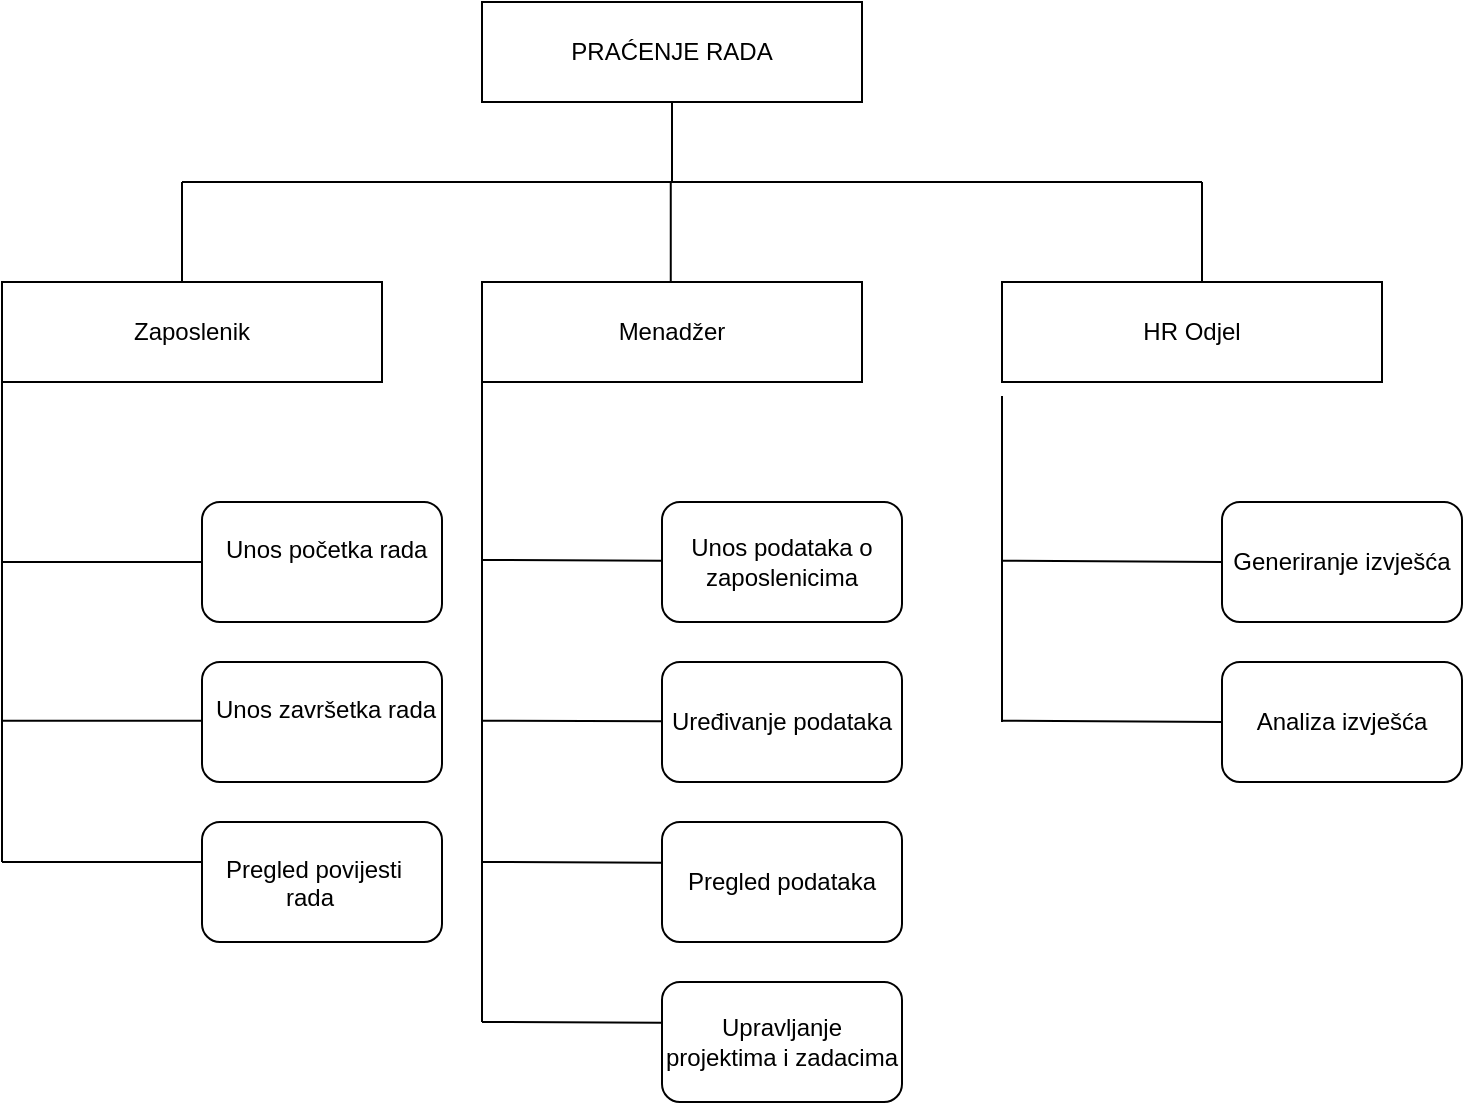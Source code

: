 <mxfile version="24.6.2" type="device">
  <diagram name="Page-1" id="FBQ3n5cy47ky-2fhcjO7">
    <mxGraphModel dx="1059" dy="635" grid="0" gridSize="10" guides="1" tooltips="1" connect="1" arrows="1" fold="1" page="1" pageScale="1" pageWidth="827" pageHeight="1169" math="0" shadow="0">
      <root>
        <mxCell id="0" />
        <mxCell id="1" parent="0" />
        <mxCell id="UEGGj8UndSUqxe582jzz-18" value="" style="rounded=1;whiteSpace=wrap;html=1;" parent="1" vertex="1">
          <mxGeometry x="170" y="460" width="120" height="60" as="geometry" />
        </mxCell>
        <mxCell id="UEGGj8UndSUqxe582jzz-17" value="" style="rounded=1;whiteSpace=wrap;html=1;" parent="1" vertex="1">
          <mxGeometry x="170" y="380" width="120" height="60" as="geometry" />
        </mxCell>
        <mxCell id="UEGGj8UndSUqxe582jzz-15" value="" style="rounded=1;whiteSpace=wrap;html=1;" parent="1" vertex="1">
          <mxGeometry x="170" y="300" width="120" height="60" as="geometry" />
        </mxCell>
        <mxCell id="UEGGj8UndSUqxe582jzz-2" value="PRAĆENJE RADA" style="rounded=0;whiteSpace=wrap;html=1;" parent="1" vertex="1">
          <mxGeometry x="310" y="50" width="190" height="50" as="geometry" />
        </mxCell>
        <mxCell id="UEGGj8UndSUqxe582jzz-3" value="" style="endArrow=none;html=1;rounded=0;fontSize=12;startSize=8;endSize=8;curved=1;entryX=0.5;entryY=1;entryDx=0;entryDy=0;" parent="1" target="UEGGj8UndSUqxe582jzz-2" edge="1">
          <mxGeometry width="50" height="50" relative="1" as="geometry">
            <mxPoint x="405" y="140" as="sourcePoint" />
            <mxPoint x="400" y="130" as="targetPoint" />
          </mxGeometry>
        </mxCell>
        <mxCell id="UEGGj8UndSUqxe582jzz-4" value="" style="endArrow=none;html=1;rounded=0;fontSize=12;startSize=8;endSize=8;curved=1;" parent="1" edge="1">
          <mxGeometry width="50" height="50" relative="1" as="geometry">
            <mxPoint x="160" y="140" as="sourcePoint" />
            <mxPoint x="670" y="140" as="targetPoint" />
          </mxGeometry>
        </mxCell>
        <mxCell id="UEGGj8UndSUqxe582jzz-5" value="" style="endArrow=none;html=1;rounded=0;fontSize=12;startSize=8;endSize=8;curved=1;" parent="1" edge="1">
          <mxGeometry width="50" height="50" relative="1" as="geometry">
            <mxPoint x="160" y="190" as="sourcePoint" />
            <mxPoint x="160" y="140" as="targetPoint" />
          </mxGeometry>
        </mxCell>
        <mxCell id="UEGGj8UndSUqxe582jzz-6" value="" style="endArrow=none;html=1;rounded=0;fontSize=12;startSize=8;endSize=8;curved=1;" parent="1" edge="1">
          <mxGeometry width="50" height="50" relative="1" as="geometry">
            <mxPoint x="404.38" y="190" as="sourcePoint" />
            <mxPoint x="404.38" y="140" as="targetPoint" />
          </mxGeometry>
        </mxCell>
        <mxCell id="UEGGj8UndSUqxe582jzz-7" value="" style="endArrow=none;html=1;rounded=0;fontSize=12;startSize=8;endSize=8;curved=1;" parent="1" edge="1">
          <mxGeometry width="50" height="50" relative="1" as="geometry">
            <mxPoint x="670" y="190" as="sourcePoint" />
            <mxPoint x="670" y="140" as="targetPoint" />
          </mxGeometry>
        </mxCell>
        <mxCell id="UEGGj8UndSUqxe582jzz-8" value="&lt;meta charset=&quot;utf-8&quot;&gt;Zaposlenik" style="rounded=0;whiteSpace=wrap;html=1;" parent="1" vertex="1">
          <mxGeometry x="70" y="190" width="190" height="50" as="geometry" />
        </mxCell>
        <mxCell id="UEGGj8UndSUqxe582jzz-9" value="&lt;meta charset=&quot;utf-8&quot;&gt;Menadžer" style="rounded=0;whiteSpace=wrap;html=1;" parent="1" vertex="1">
          <mxGeometry x="310" y="190" width="190" height="50" as="geometry" />
        </mxCell>
        <mxCell id="UEGGj8UndSUqxe582jzz-10" value="&lt;meta charset=&quot;utf-8&quot;&gt;HR Odjel" style="rounded=0;whiteSpace=wrap;html=1;" parent="1" vertex="1">
          <mxGeometry x="570" y="190" width="190" height="50" as="geometry" />
        </mxCell>
        <mxCell id="UEGGj8UndSUqxe582jzz-12" value="Unos početka rada" style="text;whiteSpace=wrap;html=1;" parent="1" vertex="1">
          <mxGeometry x="180" y="310" width="130" height="40" as="geometry" />
        </mxCell>
        <mxCell id="UEGGj8UndSUqxe582jzz-13" value="Unos završetka rada" style="text;whiteSpace=wrap;html=1;" parent="1" vertex="1">
          <mxGeometry x="175" y="390" width="140" height="40" as="geometry" />
        </mxCell>
        <mxCell id="UEGGj8UndSUqxe582jzz-14" value="Pregled povijesti&amp;nbsp;&lt;div&gt;&amp;nbsp; &amp;nbsp; &amp;nbsp; &amp;nbsp; &amp;nbsp;rada&lt;br&gt;&lt;/div&gt;" style="text;whiteSpace=wrap;html=1;" parent="1" vertex="1">
          <mxGeometry x="180" y="470" width="190" height="40" as="geometry" />
        </mxCell>
        <mxCell id="UEGGj8UndSUqxe582jzz-19" value="" style="endArrow=none;html=1;rounded=0;fontSize=12;startSize=8;endSize=8;curved=1;entryX=0;entryY=1;entryDx=0;entryDy=0;" parent="1" target="UEGGj8UndSUqxe582jzz-8" edge="1">
          <mxGeometry width="50" height="50" relative="1" as="geometry">
            <mxPoint x="70" y="480" as="sourcePoint" />
            <mxPoint x="460" y="360" as="targetPoint" />
          </mxGeometry>
        </mxCell>
        <mxCell id="UEGGj8UndSUqxe582jzz-20" value="" style="endArrow=none;html=1;rounded=0;fontSize=12;startSize=8;endSize=8;curved=1;entryX=0;entryY=0.5;entryDx=0;entryDy=0;" parent="1" target="UEGGj8UndSUqxe582jzz-15" edge="1">
          <mxGeometry width="50" height="50" relative="1" as="geometry">
            <mxPoint x="70" y="330" as="sourcePoint" />
            <mxPoint x="120" y="280" as="targetPoint" />
          </mxGeometry>
        </mxCell>
        <mxCell id="UEGGj8UndSUqxe582jzz-21" value="" style="endArrow=none;html=1;rounded=0;fontSize=12;startSize=8;endSize=8;curved=1;entryX=0;entryY=0.5;entryDx=0;entryDy=0;" parent="1" edge="1">
          <mxGeometry width="50" height="50" relative="1" as="geometry">
            <mxPoint x="70" y="409.33" as="sourcePoint" />
            <mxPoint x="170" y="409.33" as="targetPoint" />
          </mxGeometry>
        </mxCell>
        <mxCell id="UEGGj8UndSUqxe582jzz-22" value="" style="endArrow=none;html=1;rounded=0;fontSize=12;startSize=8;endSize=8;curved=1;entryX=0;entryY=0.5;entryDx=0;entryDy=0;" parent="1" edge="1">
          <mxGeometry width="50" height="50" relative="1" as="geometry">
            <mxPoint x="70" y="480" as="sourcePoint" />
            <mxPoint x="170" y="480" as="targetPoint" />
          </mxGeometry>
        </mxCell>
        <mxCell id="UEGGj8UndSUqxe582jzz-24" value="" style="endArrow=none;html=1;rounded=0;fontSize=12;startSize=8;endSize=8;curved=1;entryX=0;entryY=1;entryDx=0;entryDy=0;" parent="1" edge="1">
          <mxGeometry width="50" height="50" relative="1" as="geometry">
            <mxPoint x="310" y="560" as="sourcePoint" />
            <mxPoint x="310" y="240" as="targetPoint" />
          </mxGeometry>
        </mxCell>
        <mxCell id="UEGGj8UndSUqxe582jzz-25" value="Unos podataka o zaposlenicima" style="rounded=1;whiteSpace=wrap;html=1;" parent="1" vertex="1">
          <mxGeometry x="400" y="300" width="120" height="60" as="geometry" />
        </mxCell>
        <mxCell id="UEGGj8UndSUqxe582jzz-26" value="Uređivanje podataka" style="rounded=1;whiteSpace=wrap;html=1;" parent="1" vertex="1">
          <mxGeometry x="400" y="380" width="120" height="60" as="geometry" />
        </mxCell>
        <mxCell id="UEGGj8UndSUqxe582jzz-27" value="Pregled podataka" style="rounded=1;whiteSpace=wrap;html=1;" parent="1" vertex="1">
          <mxGeometry x="400" y="460" width="120" height="60" as="geometry" />
        </mxCell>
        <mxCell id="UEGGj8UndSUqxe582jzz-28" value="Generiranje izvješća" style="rounded=1;whiteSpace=wrap;html=1;" parent="1" vertex="1">
          <mxGeometry x="680" y="300" width="120" height="60" as="geometry" />
        </mxCell>
        <mxCell id="UEGGj8UndSUqxe582jzz-31" value="" style="endArrow=none;html=1;rounded=0;fontSize=12;startSize=8;endSize=8;curved=1;entryX=0;entryY=1;entryDx=0;entryDy=0;" parent="1" edge="1">
          <mxGeometry width="50" height="50" relative="1" as="geometry">
            <mxPoint x="570" y="410" as="sourcePoint" />
            <mxPoint x="570" y="247" as="targetPoint" />
          </mxGeometry>
        </mxCell>
        <mxCell id="UEGGj8UndSUqxe582jzz-32" value="" style="endArrow=none;html=1;rounded=0;fontSize=12;startSize=8;endSize=8;curved=1;entryX=0;entryY=0.5;entryDx=0;entryDy=0;" parent="1" edge="1">
          <mxGeometry width="50" height="50" relative="1" as="geometry">
            <mxPoint x="310" y="329" as="sourcePoint" />
            <mxPoint x="400" y="329.33" as="targetPoint" />
          </mxGeometry>
        </mxCell>
        <mxCell id="UEGGj8UndSUqxe582jzz-33" value="" style="endArrow=none;html=1;rounded=0;fontSize=12;startSize=8;endSize=8;curved=1;entryX=0;entryY=0.5;entryDx=0;entryDy=0;" parent="1" edge="1">
          <mxGeometry width="50" height="50" relative="1" as="geometry">
            <mxPoint x="310" y="409.33" as="sourcePoint" />
            <mxPoint x="400" y="409.66" as="targetPoint" />
          </mxGeometry>
        </mxCell>
        <mxCell id="UEGGj8UndSUqxe582jzz-34" value="" style="endArrow=none;html=1;rounded=0;fontSize=12;startSize=8;endSize=8;curved=1;entryX=0;entryY=0.5;entryDx=0;entryDy=0;" parent="1" edge="1">
          <mxGeometry width="50" height="50" relative="1" as="geometry">
            <mxPoint x="310" y="480" as="sourcePoint" />
            <mxPoint x="400" y="480.33" as="targetPoint" />
          </mxGeometry>
        </mxCell>
        <mxCell id="UEGGj8UndSUqxe582jzz-35" value="" style="endArrow=none;html=1;rounded=0;fontSize=12;startSize=8;endSize=8;curved=1;entryX=0;entryY=0.5;entryDx=0;entryDy=0;" parent="1" target="UEGGj8UndSUqxe582jzz-28" edge="1">
          <mxGeometry width="50" height="50" relative="1" as="geometry">
            <mxPoint x="570" y="329.33" as="sourcePoint" />
            <mxPoint x="670" y="329.33" as="targetPoint" />
          </mxGeometry>
        </mxCell>
        <mxCell id="UEGGj8UndSUqxe582jzz-36" value="" style="endArrow=none;html=1;rounded=0;fontSize=12;startSize=8;endSize=8;curved=1;entryX=0;entryY=0.5;entryDx=0;entryDy=0;" parent="1" edge="1">
          <mxGeometry width="50" height="50" relative="1" as="geometry">
            <mxPoint x="570" y="409.33" as="sourcePoint" />
            <mxPoint x="680" y="410" as="targetPoint" />
          </mxGeometry>
        </mxCell>
        <mxCell id="UEGGj8UndSUqxe582jzz-38" value="" style="endArrow=none;html=1;rounded=0;fontSize=12;startSize=8;endSize=8;curved=1;entryX=0;entryY=0.5;entryDx=0;entryDy=0;" parent="1" edge="1">
          <mxGeometry width="50" height="50" relative="1" as="geometry">
            <mxPoint x="310" y="560" as="sourcePoint" />
            <mxPoint x="400" y="560.33" as="targetPoint" />
          </mxGeometry>
        </mxCell>
        <mxCell id="UEGGj8UndSUqxe582jzz-39" value="Upravljanje projektima i zadacima" style="rounded=1;whiteSpace=wrap;html=1;" parent="1" vertex="1">
          <mxGeometry x="400" y="540" width="120" height="60" as="geometry" />
        </mxCell>
        <mxCell id="UEGGj8UndSUqxe582jzz-40" value="Analiza izvješća" style="rounded=1;whiteSpace=wrap;html=1;" parent="1" vertex="1">
          <mxGeometry x="680" y="380" width="120" height="60" as="geometry" />
        </mxCell>
      </root>
    </mxGraphModel>
  </diagram>
</mxfile>
